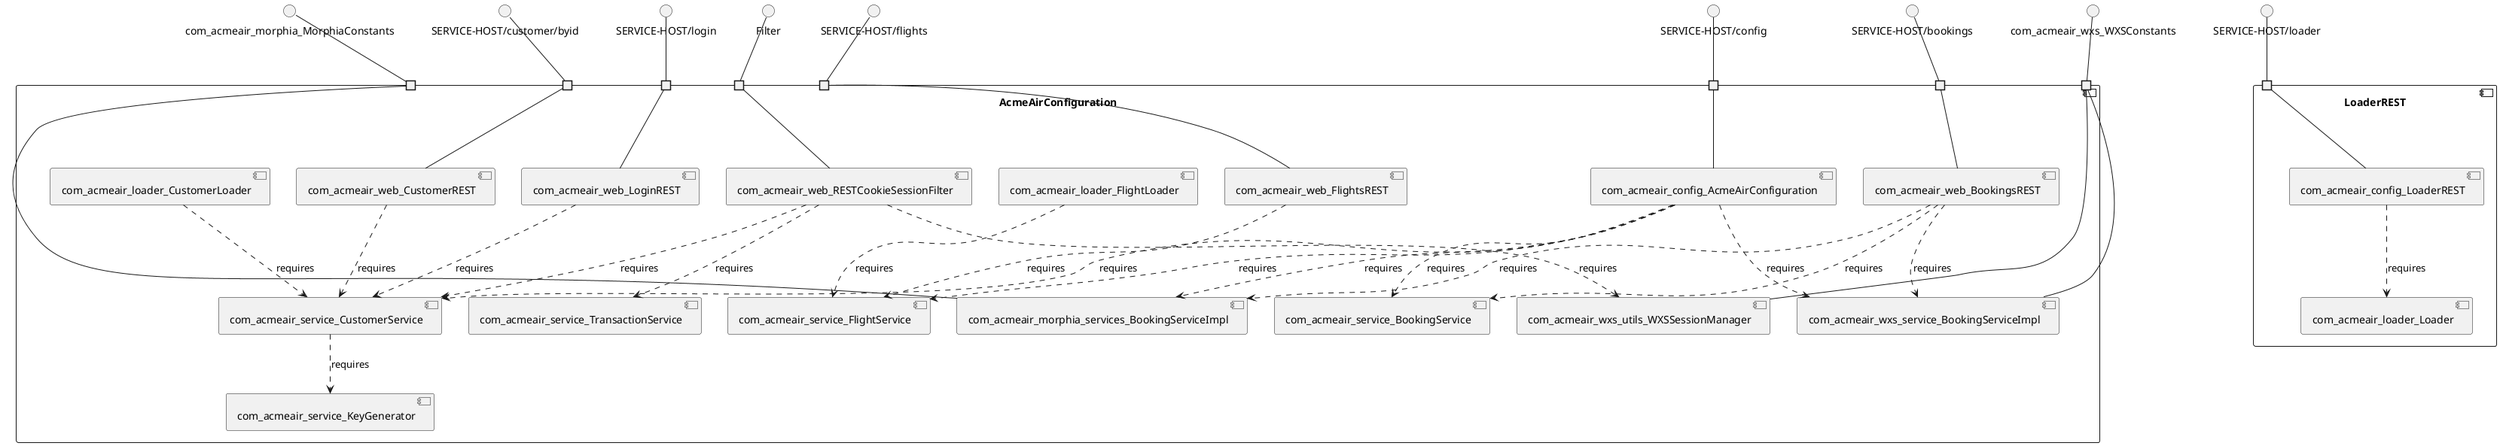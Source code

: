 @startuml
skinparam fixCircleLabelOverlapping true
skinparam componentStyle uml2
component "AcmeAirConfiguration\n\n\n\n\n\n" {
[com_acmeair_web_CustomerREST]
[com_acmeair_service_BookingService]
[com_acmeair_web_BookingsREST]
[com_acmeair_web_RESTCookieSessionFilter]
[com_acmeair_service_CustomerService]
[com_acmeair_morphia_services_BookingServiceImpl]
[com_acmeair_config_AcmeAirConfiguration]
[com_acmeair_service_FlightService]
[com_acmeair_loader_FlightLoader]
[com_acmeair_web_FlightsREST]
[com_acmeair_service_KeyGenerator]
[com_acmeair_loader_CustomerLoader]
[com_acmeair_wxs_utils_WXSSessionManager]
[com_acmeair_service_TransactionService]
[com_acmeair_web_LoginREST]
[com_acmeair_wxs_service_BookingServiceImpl]
portin " " as AcmeAirConfiguration_requires_SERVICE_HOST_login
portin " " as AcmeAirConfiguration_requires_Filter
portin " " as AcmeAirConfiguration_requires_com_acmeair_morphia_MorphiaConstants
portin " " as AcmeAirConfiguration_requires_SERVICE_HOST_flights
portin " " as AcmeAirConfiguration_requires_SERVICE_HOST_customer_byid
portin " " as AcmeAirConfiguration_requires_com_acmeair_wxs_WXSConstants
portin " " as AcmeAirConfiguration_requires_SERVICE_HOST_bookings
portin " " as AcmeAirConfiguration_requires_SERVICE_HOST_config
[com_acmeair_web_LoginREST]..>[com_acmeair_service_CustomerService] : requires
[com_acmeair_web_FlightsREST]..>[com_acmeair_service_FlightService] : requires
[com_acmeair_loader_FlightLoader]..>[com_acmeair_service_FlightService] : requires
[com_acmeair_web_RESTCookieSessionFilter]..>[com_acmeair_wxs_utils_WXSSessionManager] : requires
[com_acmeair_web_RESTCookieSessionFilter]..>[com_acmeair_service_CustomerService] : requires
[com_acmeair_web_CustomerREST]..>[com_acmeair_service_CustomerService] : requires
[com_acmeair_service_CustomerService]..>[com_acmeair_service_KeyGenerator] : requires
[com_acmeair_web_BookingsREST]..>[com_acmeair_wxs_service_BookingServiceImpl] : requires
[com_acmeair_config_AcmeAirConfiguration]..>[com_acmeair_service_FlightService] : requires
[com_acmeair_config_AcmeAirConfiguration]..>[com_acmeair_service_BookingService] : requires
[com_acmeair_config_AcmeAirConfiguration]..>[com_acmeair_wxs_service_BookingServiceImpl] : requires
[com_acmeair_config_AcmeAirConfiguration]..>[com_acmeair_morphia_services_BookingServiceImpl] : requires
[com_acmeair_web_BookingsREST]..>[com_acmeair_service_BookingService] : requires
[com_acmeair_web_BookingsREST]..>[com_acmeair_morphia_services_BookingServiceImpl] : requires
[com_acmeair_loader_CustomerLoader]..>[com_acmeair_service_CustomerService] : requires
[com_acmeair_config_AcmeAirConfiguration]..>[com_acmeair_service_CustomerService] : requires
[com_acmeair_web_RESTCookieSessionFilter]..>[com_acmeair_service_TransactionService] : requires
"AcmeAirConfiguration_requires_SERVICE_HOST_bookings"--[com_acmeair_web_BookingsREST]
"AcmeAirConfiguration_requires_Filter"--[com_acmeair_web_RESTCookieSessionFilter]
"AcmeAirConfiguration_requires_SERVICE_HOST_flights"--[com_acmeair_web_FlightsREST]
"AcmeAirConfiguration_requires_com_acmeair_morphia_MorphiaConstants"--[com_acmeair_morphia_services_BookingServiceImpl]
"AcmeAirConfiguration_requires_SERVICE_HOST_customer_byid"--[com_acmeair_web_CustomerREST]
"AcmeAirConfiguration_requires_SERVICE_HOST_config"--[com_acmeair_config_AcmeAirConfiguration]
"AcmeAirConfiguration_requires_com_acmeair_wxs_WXSConstants"--[com_acmeair_wxs_service_BookingServiceImpl]
"AcmeAirConfiguration_requires_com_acmeair_wxs_WXSConstants"--[com_acmeair_wxs_utils_WXSSessionManager]
"AcmeAirConfiguration_requires_SERVICE_HOST_login"--[com_acmeair_web_LoginREST]
}
interface "Filter" as interface.Filter
interface.Filter--"AcmeAirConfiguration_requires_Filter"
interface "SERVICE-HOST/bookings" as interface.SERVICE_HOST_bookings
interface.SERVICE_HOST_bookings--"AcmeAirConfiguration_requires_SERVICE_HOST_bookings"
interface "SERVICE-HOST/config" as interface.SERVICE_HOST_config
interface.SERVICE_HOST_config--"AcmeAirConfiguration_requires_SERVICE_HOST_config"
interface "SERVICE-HOST/customer/byid" as interface.SERVICE_HOST_customer_byid
interface.SERVICE_HOST_customer_byid--"AcmeAirConfiguration_requires_SERVICE_HOST_customer_byid"
interface "SERVICE-HOST/flights" as interface.SERVICE_HOST_flights
interface.SERVICE_HOST_flights--"AcmeAirConfiguration_requires_SERVICE_HOST_flights"
interface "SERVICE-HOST/login" as interface.SERVICE_HOST_login
interface.SERVICE_HOST_login--"AcmeAirConfiguration_requires_SERVICE_HOST_login"
interface "com_acmeair_morphia_MorphiaConstants" as interface.com_acmeair_morphia_MorphiaConstants
interface.com_acmeair_morphia_MorphiaConstants--"AcmeAirConfiguration_requires_com_acmeair_morphia_MorphiaConstants"
interface "com_acmeair_wxs_WXSConstants" as interface.com_acmeair_wxs_WXSConstants
interface.com_acmeair_wxs_WXSConstants--"AcmeAirConfiguration_requires_com_acmeair_wxs_WXSConstants"
component "LoaderREST\n\n\n\n\n\n" {
[com_acmeair_loader_Loader]
[com_acmeair_config_LoaderREST]
portin " " as LoaderREST_requires_SERVICE_HOST_loader
[com_acmeair_config_LoaderREST]..>[com_acmeair_loader_Loader] : requires
"LoaderREST_requires_SERVICE_HOST_loader"--[com_acmeair_config_LoaderREST]
}
interface "SERVICE-HOST/loader" as interface.SERVICE_HOST_loader
interface.SERVICE_HOST_loader--"LoaderREST_requires_SERVICE_HOST_loader"

@enduml

